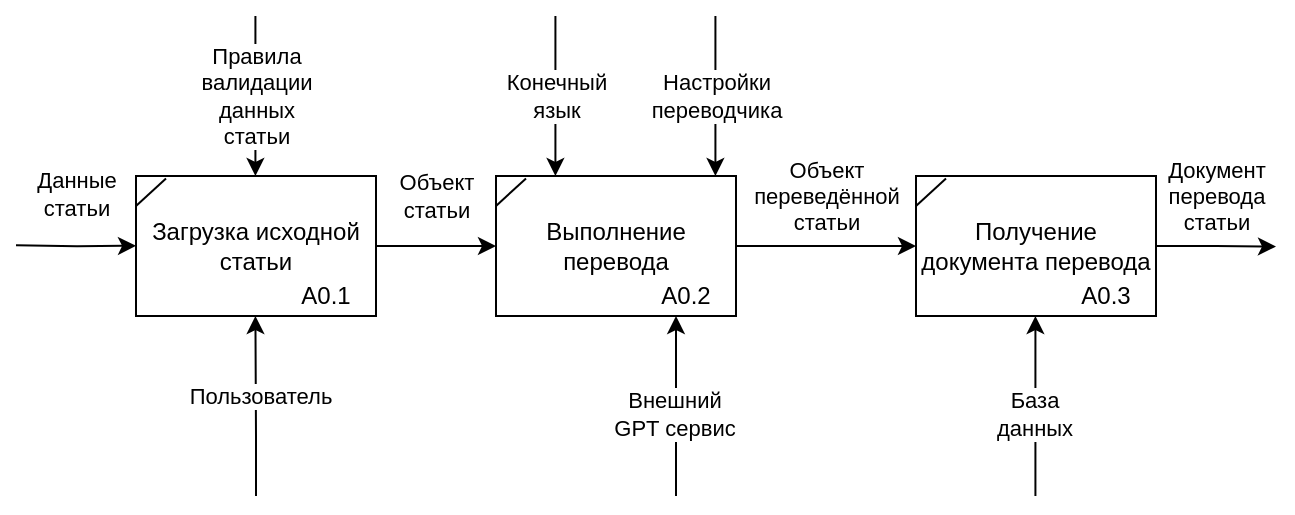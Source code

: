 <mxfile version="24.7.17">
  <diagram name="Page-1" id="uBzJqkvn-coMeqm4FWbq">
    <mxGraphModel dx="690" dy="509" grid="1" gridSize="10" guides="1" tooltips="1" connect="1" arrows="1" fold="1" page="1" pageScale="1" pageWidth="850" pageHeight="1100" math="0" shadow="0">
      <root>
        <mxCell id="0" />
        <mxCell id="1" parent="0" />
        <mxCell id="qKa-sRlJu5exaVu3pFO9-18" style="edgeStyle=orthogonalEdgeStyle;rounded=0;orthogonalLoop=1;jettySize=auto;html=1;exitX=1;exitY=0.5;exitDx=0;exitDy=0;entryX=0;entryY=0.5;entryDx=0;entryDy=0;" parent="1" source="qKa-sRlJu5exaVu3pFO9-1" target="qKa-sRlJu5exaVu3pFO9-7" edge="1">
          <mxGeometry relative="1" as="geometry" />
        </mxCell>
        <mxCell id="qKa-sRlJu5exaVu3pFO9-19" value="Объект&lt;div&gt;статьи&lt;/div&gt;" style="edgeLabel;html=1;align=center;verticalAlign=middle;resizable=0;points=[];" parent="qKa-sRlJu5exaVu3pFO9-18" vertex="1" connectable="0">
          <mxGeometry x="-0.608" y="1" relative="1" as="geometry">
            <mxPoint x="18" y="-24" as="offset" />
          </mxGeometry>
        </mxCell>
        <mxCell id="qKa-sRlJu5exaVu3pFO9-30" style="edgeStyle=orthogonalEdgeStyle;rounded=0;orthogonalLoop=1;jettySize=auto;html=1;exitX=0.5;exitY=1;exitDx=0;exitDy=0;" parent="1" edge="1">
          <mxGeometry relative="1" as="geometry">
            <mxPoint x="329.71" y="360" as="targetPoint" />
            <mxPoint x="329.71" y="280" as="sourcePoint" />
          </mxGeometry>
        </mxCell>
        <mxCell id="qKa-sRlJu5exaVu3pFO9-31" value="Правила&lt;div&gt;валидации&lt;/div&gt;&lt;div&gt;данных&lt;/div&gt;&lt;div&gt;статьи&lt;/div&gt;" style="edgeLabel;html=1;align=center;verticalAlign=middle;resizable=0;points=[];" parent="qKa-sRlJu5exaVu3pFO9-30" vertex="1" connectable="0">
          <mxGeometry x="-0.286" relative="1" as="geometry">
            <mxPoint y="11" as="offset" />
          </mxGeometry>
        </mxCell>
        <mxCell id="qKa-sRlJu5exaVu3pFO9-1" value="Загрузка исходной статьи" style="rounded=0;whiteSpace=wrap;html=1;" parent="1" vertex="1">
          <mxGeometry x="270" y="360" width="120" height="70" as="geometry" />
        </mxCell>
        <mxCell id="qKa-sRlJu5exaVu3pFO9-5" value="" style="endArrow=none;html=1;rounded=0;exitX=0;exitY=0.25;exitDx=0;exitDy=0;entryX=0.125;entryY=0.02;entryDx=0;entryDy=0;entryPerimeter=0;" parent="1" edge="1">
          <mxGeometry width="50" height="50" relative="1" as="geometry">
            <mxPoint x="270" y="375" as="sourcePoint" />
            <mxPoint x="285" y="361.2" as="targetPoint" />
          </mxGeometry>
        </mxCell>
        <mxCell id="qKa-sRlJu5exaVu3pFO9-6" value="A0.1" style="text;html=1;align=center;verticalAlign=middle;whiteSpace=wrap;rounded=0;" parent="1" vertex="1">
          <mxGeometry x="340" y="410" width="50" height="20" as="geometry" />
        </mxCell>
        <mxCell id="qKa-sRlJu5exaVu3pFO9-16" style="edgeStyle=orthogonalEdgeStyle;rounded=0;orthogonalLoop=1;jettySize=auto;html=1;exitX=1;exitY=0.5;exitDx=0;exitDy=0;entryX=0;entryY=0.5;entryDx=0;entryDy=0;" parent="1" source="qKa-sRlJu5exaVu3pFO9-7" target="qKa-sRlJu5exaVu3pFO9-13" edge="1">
          <mxGeometry relative="1" as="geometry" />
        </mxCell>
        <mxCell id="qKa-sRlJu5exaVu3pFO9-17" value="Объект&lt;div&gt;переведённой&lt;/div&gt;&lt;div&gt;статьи&lt;/div&gt;" style="edgeLabel;html=1;align=center;verticalAlign=middle;resizable=0;points=[];" parent="qKa-sRlJu5exaVu3pFO9-16" vertex="1" connectable="0">
          <mxGeometry x="-0.484" y="1" relative="1" as="geometry">
            <mxPoint x="22" y="-24" as="offset" />
          </mxGeometry>
        </mxCell>
        <mxCell id="qKa-sRlJu5exaVu3pFO9-22" style="edgeStyle=orthogonalEdgeStyle;rounded=0;orthogonalLoop=1;jettySize=auto;html=1;exitX=0.5;exitY=0;exitDx=0;exitDy=0;" parent="1" edge="1">
          <mxGeometry relative="1" as="geometry">
            <mxPoint x="540" y="430" as="targetPoint" />
            <mxPoint x="540" y="520" as="sourcePoint" />
          </mxGeometry>
        </mxCell>
        <mxCell id="qKa-sRlJu5exaVu3pFO9-23" value="Внешний&lt;div&gt;GPT сервис&lt;/div&gt;" style="edgeLabel;html=1;align=center;verticalAlign=middle;resizable=0;points=[];" parent="qKa-sRlJu5exaVu3pFO9-22" vertex="1" connectable="0">
          <mxGeometry x="-0.085" y="1" relative="1" as="geometry">
            <mxPoint as="offset" />
          </mxGeometry>
        </mxCell>
        <mxCell id="qKa-sRlJu5exaVu3pFO9-7" value="Выполнение перевода" style="rounded=0;whiteSpace=wrap;html=1;" parent="1" vertex="1">
          <mxGeometry x="450" y="360" width="120" height="70" as="geometry" />
        </mxCell>
        <mxCell id="qKa-sRlJu5exaVu3pFO9-8" value="" style="endArrow=none;html=1;rounded=0;exitX=0;exitY=0.25;exitDx=0;exitDy=0;entryX=0.125;entryY=0.02;entryDx=0;entryDy=0;entryPerimeter=0;" parent="1" edge="1">
          <mxGeometry width="50" height="50" relative="1" as="geometry">
            <mxPoint x="450" y="375" as="sourcePoint" />
            <mxPoint x="465" y="361.2" as="targetPoint" />
          </mxGeometry>
        </mxCell>
        <mxCell id="qKa-sRlJu5exaVu3pFO9-9" value="A0.2" style="text;html=1;align=center;verticalAlign=middle;whiteSpace=wrap;rounded=0;" parent="1" vertex="1">
          <mxGeometry x="520" y="410" width="50" height="20" as="geometry" />
        </mxCell>
        <mxCell id="qKa-sRlJu5exaVu3pFO9-26" style="edgeStyle=orthogonalEdgeStyle;rounded=0;orthogonalLoop=1;jettySize=auto;html=1;exitX=1;exitY=0.5;exitDx=0;exitDy=0;" parent="1" source="qKa-sRlJu5exaVu3pFO9-13" edge="1">
          <mxGeometry relative="1" as="geometry">
            <mxPoint x="840" y="395.286" as="targetPoint" />
          </mxGeometry>
        </mxCell>
        <mxCell id="qKa-sRlJu5exaVu3pFO9-27" value="Документ&lt;div&gt;перевода&lt;/div&gt;&lt;div&gt;статьи&lt;/div&gt;" style="edgeLabel;html=1;align=center;verticalAlign=middle;resizable=0;points=[];" parent="qKa-sRlJu5exaVu3pFO9-26" vertex="1" connectable="0">
          <mxGeometry x="0.327" y="3" relative="1" as="geometry">
            <mxPoint x="-10" y="-23" as="offset" />
          </mxGeometry>
        </mxCell>
        <mxCell id="qKa-sRlJu5exaVu3pFO9-13" value="Получение документа перевода" style="rounded=0;whiteSpace=wrap;html=1;" parent="1" vertex="1">
          <mxGeometry x="660" y="360" width="120" height="70" as="geometry" />
        </mxCell>
        <mxCell id="qKa-sRlJu5exaVu3pFO9-14" value="" style="endArrow=none;html=1;rounded=0;exitX=0;exitY=0.25;exitDx=0;exitDy=0;entryX=0.125;entryY=0.02;entryDx=0;entryDy=0;entryPerimeter=0;" parent="1" edge="1">
          <mxGeometry width="50" height="50" relative="1" as="geometry">
            <mxPoint x="660" y="375" as="sourcePoint" />
            <mxPoint x="675" y="361.2" as="targetPoint" />
          </mxGeometry>
        </mxCell>
        <mxCell id="qKa-sRlJu5exaVu3pFO9-15" value="A0.3" style="text;html=1;align=center;verticalAlign=middle;whiteSpace=wrap;rounded=0;" parent="1" vertex="1">
          <mxGeometry x="730" y="410" width="50" height="20" as="geometry" />
        </mxCell>
        <mxCell id="qKa-sRlJu5exaVu3pFO9-24" style="edgeStyle=orthogonalEdgeStyle;rounded=0;orthogonalLoop=1;jettySize=auto;html=1;exitX=0.5;exitY=0;exitDx=0;exitDy=0;" parent="1" edge="1">
          <mxGeometry relative="1" as="geometry">
            <mxPoint x="719.71" y="430" as="targetPoint" />
            <mxPoint x="719.71" y="520" as="sourcePoint" />
          </mxGeometry>
        </mxCell>
        <mxCell id="qKa-sRlJu5exaVu3pFO9-25" value="База&lt;div&gt;данных&lt;/div&gt;" style="edgeLabel;html=1;align=center;verticalAlign=middle;resizable=0;points=[];" parent="qKa-sRlJu5exaVu3pFO9-24" vertex="1" connectable="0">
          <mxGeometry x="-0.085" y="1" relative="1" as="geometry">
            <mxPoint as="offset" />
          </mxGeometry>
        </mxCell>
        <mxCell id="qKa-sRlJu5exaVu3pFO9-28" style="edgeStyle=orthogonalEdgeStyle;rounded=0;orthogonalLoop=1;jettySize=auto;html=1;exitX=1;exitY=0.5;exitDx=0;exitDy=0;" parent="1" edge="1">
          <mxGeometry relative="1" as="geometry">
            <mxPoint x="270" y="394.886" as="targetPoint" />
            <mxPoint x="210" y="394.6" as="sourcePoint" />
          </mxGeometry>
        </mxCell>
        <mxCell id="qKa-sRlJu5exaVu3pFO9-29" value="Данные&lt;div&gt;статьи&lt;/div&gt;" style="edgeLabel;html=1;align=center;verticalAlign=middle;resizable=0;points=[];" parent="qKa-sRlJu5exaVu3pFO9-28" vertex="1" connectable="0">
          <mxGeometry x="0.327" y="3" relative="1" as="geometry">
            <mxPoint x="-10" y="-23" as="offset" />
          </mxGeometry>
        </mxCell>
        <mxCell id="qKa-sRlJu5exaVu3pFO9-32" style="edgeStyle=orthogonalEdgeStyle;rounded=0;orthogonalLoop=1;jettySize=auto;html=1;exitX=0.5;exitY=1;exitDx=0;exitDy=0;" parent="1" edge="1">
          <mxGeometry relative="1" as="geometry">
            <mxPoint x="479.71" y="360" as="targetPoint" />
            <mxPoint x="479.71" y="280" as="sourcePoint" />
          </mxGeometry>
        </mxCell>
        <mxCell id="qKa-sRlJu5exaVu3pFO9-33" value="Конечный&lt;div&gt;язык&lt;/div&gt;" style="edgeLabel;html=1;align=center;verticalAlign=middle;resizable=0;points=[];" parent="qKa-sRlJu5exaVu3pFO9-32" vertex="1" connectable="0">
          <mxGeometry x="-0.286" relative="1" as="geometry">
            <mxPoint y="11" as="offset" />
          </mxGeometry>
        </mxCell>
        <mxCell id="qKa-sRlJu5exaVu3pFO9-37" style="edgeStyle=orthogonalEdgeStyle;rounded=0;orthogonalLoop=1;jettySize=auto;html=1;" parent="1" edge="1">
          <mxGeometry relative="1" as="geometry">
            <mxPoint x="329.71" y="430" as="targetPoint" />
            <mxPoint x="330" y="520" as="sourcePoint" />
            <Array as="points">
              <mxPoint x="330" y="490" />
              <mxPoint x="330" y="490" />
            </Array>
          </mxGeometry>
        </mxCell>
        <mxCell id="FMmnlDa48nqs-zbiRRiQ-3" value="Пользователь" style="edgeLabel;html=1;align=center;verticalAlign=middle;resizable=0;points=[];" vertex="1" connectable="0" parent="qKa-sRlJu5exaVu3pFO9-37">
          <mxGeometry x="0.111" y="-2" relative="1" as="geometry">
            <mxPoint as="offset" />
          </mxGeometry>
        </mxCell>
        <mxCell id="FMmnlDa48nqs-zbiRRiQ-1" style="edgeStyle=orthogonalEdgeStyle;rounded=0;orthogonalLoop=1;jettySize=auto;html=1;exitX=0.5;exitY=1;exitDx=0;exitDy=0;" edge="1" parent="1">
          <mxGeometry relative="1" as="geometry">
            <mxPoint x="559.71" y="360" as="targetPoint" />
            <mxPoint x="559.71" y="280" as="sourcePoint" />
          </mxGeometry>
        </mxCell>
        <mxCell id="FMmnlDa48nqs-zbiRRiQ-2" value="Настройки&lt;div&gt;переводчика&lt;/div&gt;" style="edgeLabel;html=1;align=center;verticalAlign=middle;resizable=0;points=[];" vertex="1" connectable="0" parent="FMmnlDa48nqs-zbiRRiQ-1">
          <mxGeometry x="-0.286" relative="1" as="geometry">
            <mxPoint y="11" as="offset" />
          </mxGeometry>
        </mxCell>
      </root>
    </mxGraphModel>
  </diagram>
</mxfile>
